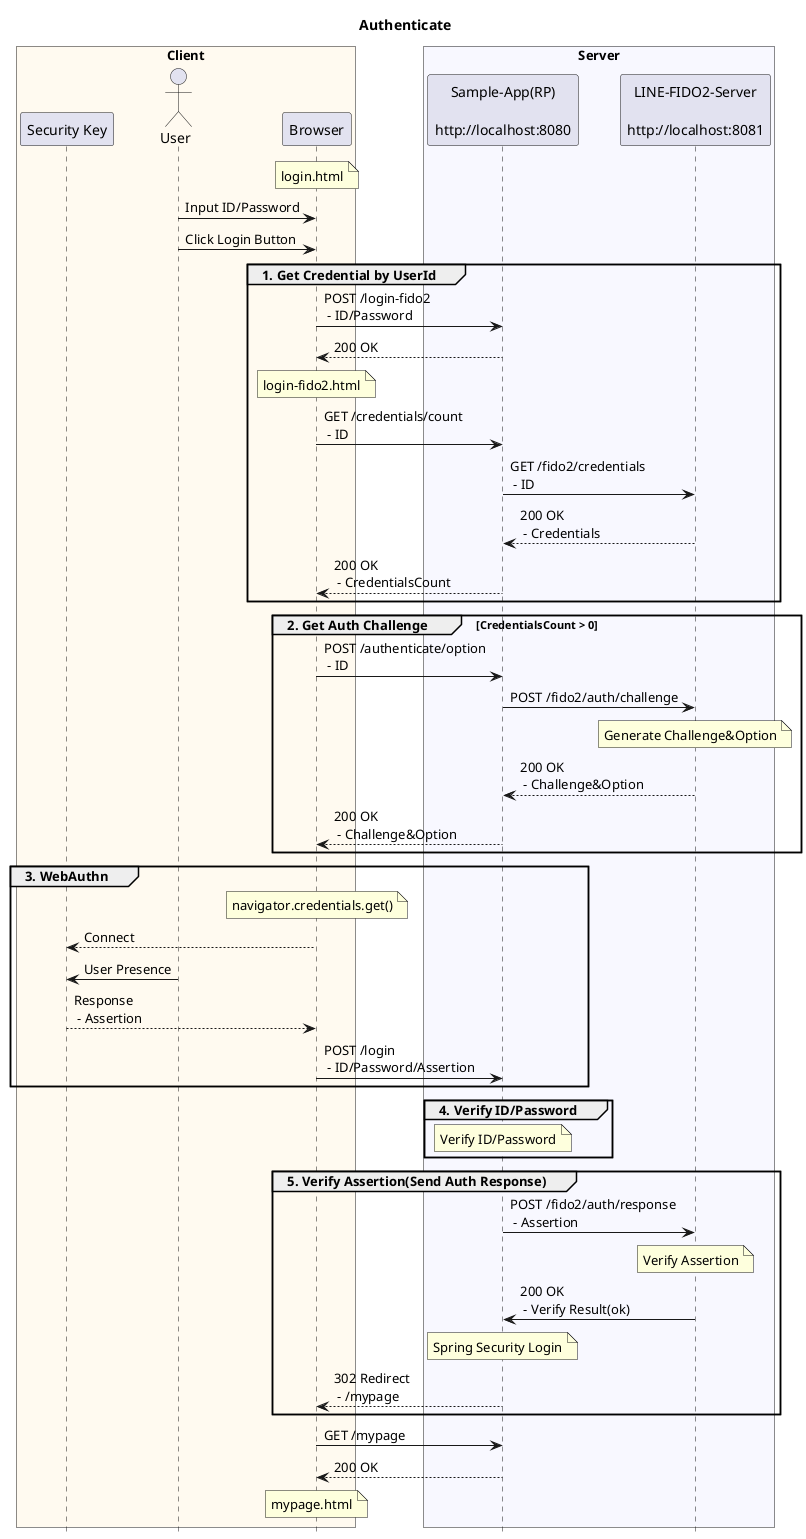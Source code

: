 @startuml
title Authenticate
hide footbox

box "Client" #FloralWhite
    participant "Security Key" as Key
    actor  "User" as User
    participant "Browser" as Client
end box

box "Server" #GhostWhite
    participant "Sample-App(RP)\n\nhttp://localhost:8080" as RP
    participant "LINE-FIDO2-Server\n\nhttp://localhost:8081" as Server
end box

note over Client : login.html

User -> Client : Input ID/Password
User -> Client : Click Login Button

group 1. Get Credential by UserId
    Client -> RP : POST /login-fido2\n - ID/Password
    Client <-- RP : 200 OK
    note over Client : login-fido2.html

    Client -> RP : GET /credentials/count\n - ID
    RP -> Server : GET /fido2/credentials\n - ID
    RP <-- Server : 200 OK\n - Credentials
    Client <-- RP : 200 OK\n - CredentialsCount
end group

group 2. Get Auth Challenge [CredentialsCount > 0]
    Client -> RP : POST /authenticate/option\n - ID
    RP -> Server : POST /fido2/auth/challenge
    note over Server : Generate Challenge&Option
    RP <-- Server : 200 OK\n - Challenge&Option
    Client <-- RP : 200 OK\n - Challenge&Option
end group

group 3. WebAuthn
    note over Client : navigator.credentials.get()
    Key <-- Client : Connect
    Key <- User : User Presence
    Key --> Client : Response\n - Assertion
    Client -> RP : POST /login\n - ID/Password/Assertion
end group

group 4. Verify ID/Password
    note over RP : Verify ID/Password
end group

group 5. Verify Assertion(Send Auth Response)
    RP -> Server : POST /fido2/auth/response\n - Assertion
    note over Server : Verify Assertion
    RP <- Server : 200 OK\n - Verify Result(ok)
    note over RP : Spring Security Login
    Client <-- RP : 302 Redirect\n - /mypage
end group

Client -> RP : GET /mypage
Client <-- RP : 200 OK
note over Client : mypage.html

@enduml
